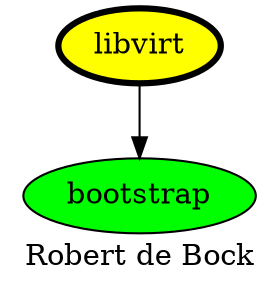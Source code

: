 digraph PhiloDilemma {
  label = "Robert de Bock" ;
  overlap=false
  {
    bootstrap [fillcolor=green style=filled]
    libvirt [fillcolor=yellow style=filled penwidth=3]
  }
  libvirt -> bootstrap
}
